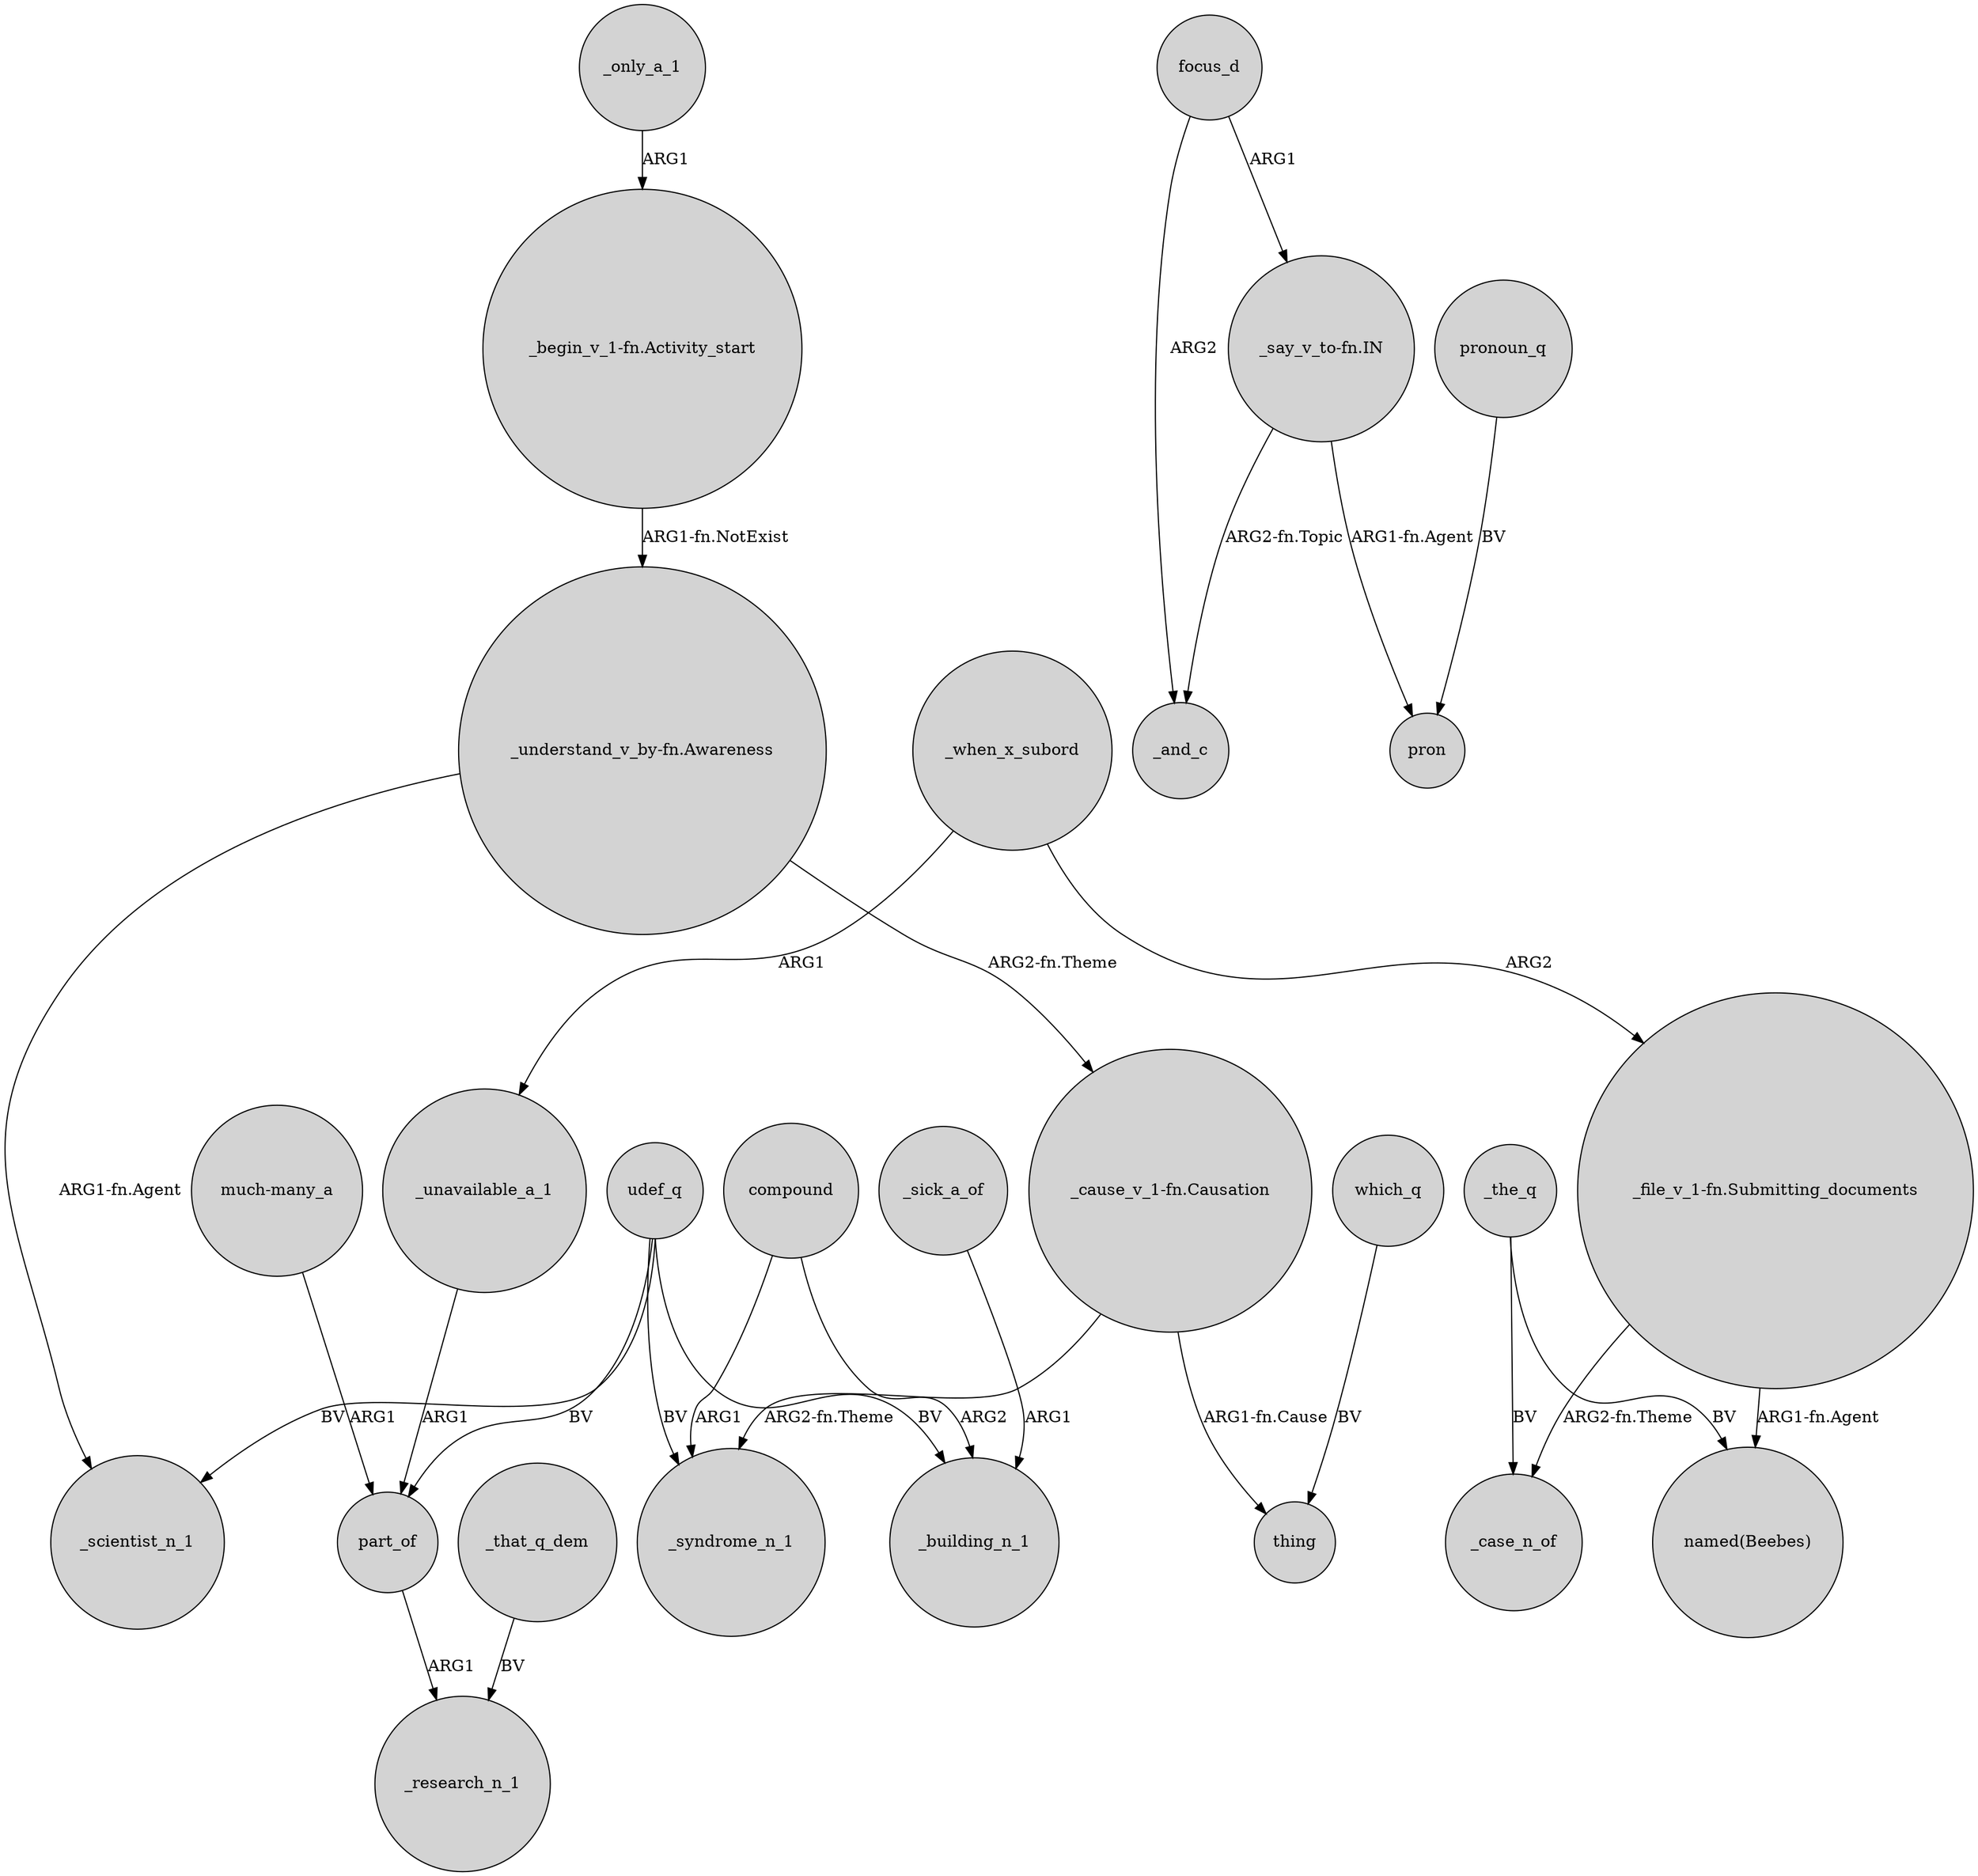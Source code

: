 digraph {
	node [shape=circle style=filled]
	_only_a_1 -> "_begin_v_1-fn.Activity_start" [label=ARG1]
	"_understand_v_by-fn.Awareness" -> _scientist_n_1 [label="ARG1-fn.Agent"]
	udef_q -> part_of [label=BV]
	"_file_v_1-fn.Submitting_documents" -> "named(Beebes)" [label="ARG1-fn.Agent"]
	udef_q -> _building_n_1 [label=BV]
	_that_q_dem -> _research_n_1 [label=BV]
	udef_q -> _syndrome_n_1 [label=BV]
	"_begin_v_1-fn.Activity_start" -> "_understand_v_by-fn.Awareness" [label="ARG1-fn.NotExist"]
	"_file_v_1-fn.Submitting_documents" -> _case_n_of [label="ARG2-fn.Theme"]
	"much-many_a" -> part_of [label=ARG1]
	_the_q -> _case_n_of [label=BV]
	focus_d -> _and_c [label=ARG2]
	_when_x_subord -> "_file_v_1-fn.Submitting_documents" [label=ARG2]
	pronoun_q -> pron [label=BV]
	_the_q -> "named(Beebes)" [label=BV]
	part_of -> _research_n_1 [label=ARG1]
	"_understand_v_by-fn.Awareness" -> "_cause_v_1-fn.Causation" [label="ARG2-fn.Theme"]
	"_cause_v_1-fn.Causation" -> _syndrome_n_1 [label="ARG2-fn.Theme"]
	compound -> _syndrome_n_1 [label=ARG1]
	"_say_v_to-fn.IN" -> _and_c [label="ARG2-fn.Topic"]
	_when_x_subord -> _unavailable_a_1 [label=ARG1]
	"_say_v_to-fn.IN" -> pron [label="ARG1-fn.Agent"]
	_unavailable_a_1 -> part_of [label=ARG1]
	udef_q -> _scientist_n_1 [label=BV]
	"_cause_v_1-fn.Causation" -> thing [label="ARG1-fn.Cause"]
	_sick_a_of -> _building_n_1 [label=ARG1]
	compound -> _building_n_1 [label=ARG2]
	focus_d -> "_say_v_to-fn.IN" [label=ARG1]
	which_q -> thing [label=BV]
}
